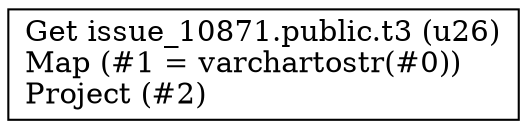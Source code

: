 digraph G {
    node0 [shape = record, label="Get issue_10871.public.t3 (u26)\lMap (#1 = varchartostr(#0))\lProject (#2)\l"]
}
